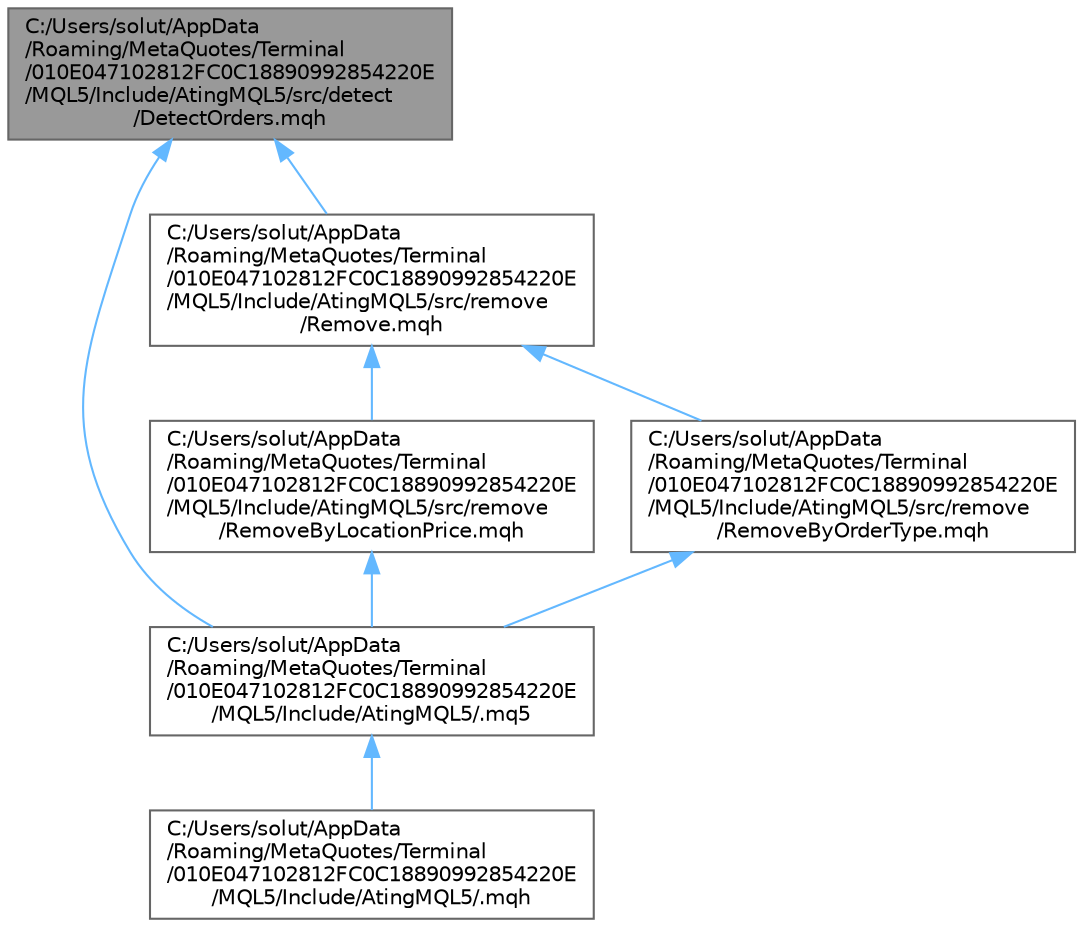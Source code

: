 digraph "C:/Users/solut/AppData/Roaming/MetaQuotes/Terminal/010E047102812FC0C18890992854220E/MQL5/Include/AtingMQL5/src/detect/DetectOrders.mqh"
{
 // LATEX_PDF_SIZE
  bgcolor="transparent";
  edge [fontname=Helvetica,fontsize=10,labelfontname=Helvetica,labelfontsize=10];
  node [fontname=Helvetica,fontsize=10,shape=box,height=0.2,width=0.4];
  Node1 [id="Node000001",label="C:/Users/solut/AppData\l/Roaming/MetaQuotes/Terminal\l/010E047102812FC0C18890992854220E\l/MQL5/Include/AtingMQL5/src/detect\l/DetectOrders.mqh",height=0.2,width=0.4,color="gray40", fillcolor="grey60", style="filled", fontcolor="black",tooltip=" "];
  Node1 -> Node2 [id="edge1_Node000001_Node000002",dir="back",color="steelblue1",style="solid",tooltip=" "];
  Node2 [id="Node000002",label="C:/Users/solut/AppData\l/Roaming/MetaQuotes/Terminal\l/010E047102812FC0C18890992854220E\l/MQL5/Include/AtingMQL5/.mq5",height=0.2,width=0.4,color="grey40", fillcolor="white", style="filled",URL="$_8mq5.html",tooltip=" "];
  Node2 -> Node3 [id="edge2_Node000002_Node000003",dir="back",color="steelblue1",style="solid",tooltip=" "];
  Node3 [id="Node000003",label="C:/Users/solut/AppData\l/Roaming/MetaQuotes/Terminal\l/010E047102812FC0C18890992854220E\l/MQL5/Include/AtingMQL5/.mqh",height=0.2,width=0.4,color="grey40", fillcolor="white", style="filled",URL="$_8mqh.html",tooltip=" "];
  Node1 -> Node4 [id="edge3_Node000001_Node000004",dir="back",color="steelblue1",style="solid",tooltip=" "];
  Node4 [id="Node000004",label="C:/Users/solut/AppData\l/Roaming/MetaQuotes/Terminal\l/010E047102812FC0C18890992854220E\l/MQL5/Include/AtingMQL5/src/remove\l/Remove.mqh",height=0.2,width=0.4,color="grey40", fillcolor="white", style="filled",URL="$_remove_8mqh.html",tooltip=" "];
  Node4 -> Node5 [id="edge4_Node000004_Node000005",dir="back",color="steelblue1",style="solid",tooltip=" "];
  Node5 [id="Node000005",label="C:/Users/solut/AppData\l/Roaming/MetaQuotes/Terminal\l/010E047102812FC0C18890992854220E\l/MQL5/Include/AtingMQL5/src/remove\l/RemoveByLocationPrice.mqh",height=0.2,width=0.4,color="grey40", fillcolor="white", style="filled",URL="$_remove_by_location_price_8mqh.html",tooltip=" "];
  Node5 -> Node2 [id="edge5_Node000005_Node000002",dir="back",color="steelblue1",style="solid",tooltip=" "];
  Node4 -> Node6 [id="edge6_Node000004_Node000006",dir="back",color="steelblue1",style="solid",tooltip=" "];
  Node6 [id="Node000006",label="C:/Users/solut/AppData\l/Roaming/MetaQuotes/Terminal\l/010E047102812FC0C18890992854220E\l/MQL5/Include/AtingMQL5/src/remove\l/RemoveByOrderType.mqh",height=0.2,width=0.4,color="grey40", fillcolor="white", style="filled",URL="$_remove_by_order_type_8mqh.html",tooltip=" "];
  Node6 -> Node2 [id="edge7_Node000006_Node000002",dir="back",color="steelblue1",style="solid",tooltip=" "];
}
